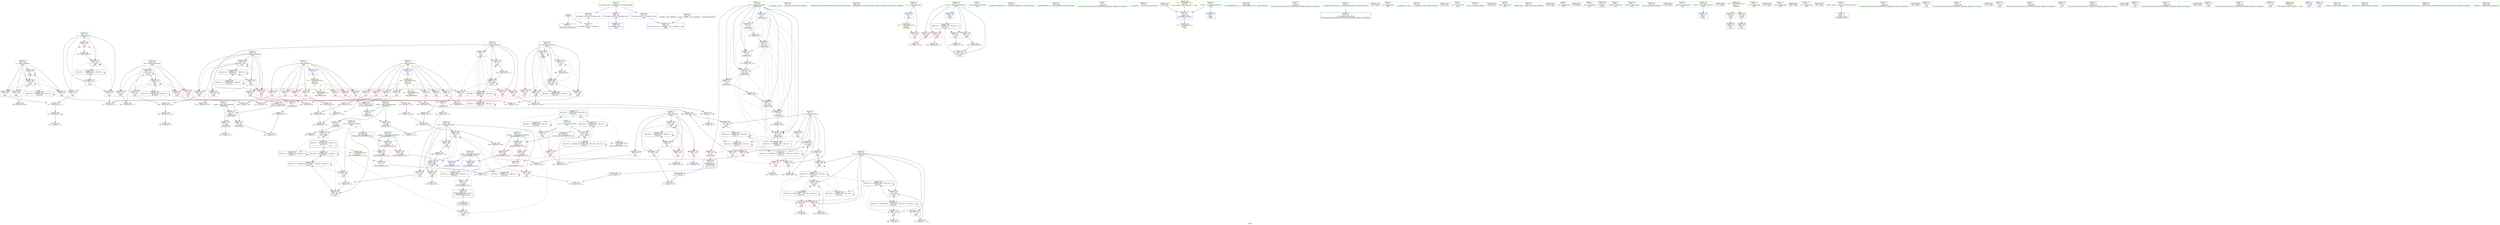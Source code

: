 digraph "SVFG" {
	label="SVFG";

	Node0x559a74a854b0 [shape=record,color=grey,label="{NodeID: 0\nNullPtr}"];
	Node0x559a74a854b0 -> Node0x559a74bd22d0[style=solid];
	Node0x559a74a854b0 -> Node0x559a74bd8c20[style=solid];
	Node0x559a74bd4030 [shape=record,color=blue,label="{NodeID: 194\n142\<--292\ni30\<--inc54\nmain\n}"];
	Node0x559a74bd4030 -> Node0x559a74bd6d90[style=dashed];
	Node0x559a74bd4030 -> Node0x559a74bd6e60[style=dashed];
	Node0x559a74bd4030 -> Node0x559a74bd6f30[style=dashed];
	Node0x559a74bd4030 -> Node0x559a74bd7000[style=dashed];
	Node0x559a74bd4030 -> Node0x559a74bd9bc0[style=dashed];
	Node0x559a74bd4030 -> Node0x559a74bd4030[style=dashed];
	Node0x559a74bd4030 -> Node0x559a74bdbc30[style=dashed];
	Node0x559a74bd1130 [shape=record,color=red,label="{NodeID: 111\n101\<--85\n\<--val\n_Z8getvalueii\n}"];
	Node0x559a74bd1130 -> Node0x559a74bdf920[style=solid];
	Node0x559a74bcf500 [shape=record,color=green,label="{NodeID: 28\n43\<--44\n__cxx_global_var_init\<--__cxx_global_var_init_field_insensitive\n}"];
	Node0x559a74bdb640 [shape=record,color=black,label="{NodeID: 388\nMR_32V_2 = PHI(MR_32V_3, MR_32V_1, )\npts\{139 \}\n}"];
	Node0x559a74bdb640 -> Node0x559a74bd97b0[style=dashed];
	Node0x559a74bdb640 -> Node0x559a74bdb640[style=dashed];
	Node0x559a74be2d30 [shape=record,color=grey,label="{NodeID: 305\n292 = Binary(291, 95, )\n}"];
	Node0x559a74be2d30 -> Node0x559a74bd4030[style=solid];
	Node0x559a74bd71a0 [shape=record,color=red,label="{NodeID: 139\n263\<--144\n\<--j34\nmain\n}"];
	Node0x559a74bd71a0 -> Node0x559a74be28b0[style=solid];
	Node0x559a74bd1c60 [shape=record,color=green,label="{NodeID: 56\n200\<--201\n_ZSt4endlIcSt11char_traitsIcEERSt13basic_ostreamIT_T0_ES6_\<--_ZSt4endlIcSt11char_traitsIcEERSt13basic_ostreamIT_T0_ES6__field_insensitive\n}"];
	Node0x559a74c0a2e0 [shape=record,color=yellow,style=double,label="{NodeID: 416\n20V_1 = ENCHI(MR_20V_0)\npts\{19 \}\nFun[main]}"];
	Node0x559a74c0a2e0 -> Node0x559a74bd0ab0[style=dashed];
	Node0x559a74be5730 [shape=record,color=grey,label="{NodeID: 333\n346 = cmp(344, 345, )\n}"];
	Node0x559a74bd8920 [shape=record,color=blue,label="{NodeID: 167\n18\<--12\ntc\<--\nGlob }"];
	Node0x559a74bd8920 -> Node0x559a74c0a2e0[style=dashed];
	Node0x559a74bd34d0 [shape=record,color=red,label="{NodeID: 84\n211\<--11\n\<--r\nmain\n}"];
	Node0x559a74bd34d0 -> Node0x559a74be6030[style=solid];
	Node0x559a74bb7900 [shape=record,color=green,label="{NodeID: 1\n7\<--1\n__dso_handle\<--dummyObj\nGlob }"];
	Node0x559a74bd4100 [shape=record,color=blue,label="{NodeID: 195\n140\<--297\nv\<--inc57\nmain\n}"];
	Node0x559a74bd4100 -> Node0x559a74bd6a50[style=dashed];
	Node0x559a74bd4100 -> Node0x559a74bd6b20[style=dashed];
	Node0x559a74bd4100 -> Node0x559a74bd6bf0[style=dashed];
	Node0x559a74bd4100 -> Node0x559a74bd6cc0[style=dashed];
	Node0x559a74bd4100 -> Node0x559a74bd4100[style=dashed];
	Node0x559a74bd4100 -> Node0x559a74bdbb40[style=dashed];
	Node0x559a74bd1200 [shape=record,color=red,label="{NodeID: 112\n110\<--85\n\<--val\n_Z8getvalueii\n}"];
	Node0x559a74bd1200 -> Node0x559a74be2eb0[style=solid];
	Node0x559a74bcf590 [shape=record,color=green,label="{NodeID: 29\n47\<--48\n_ZNSt8ios_base4InitC1Ev\<--_ZNSt8ios_base4InitC1Ev_field_insensitive\n}"];
	Node0x559a74bdbb40 [shape=record,color=black,label="{NodeID: 389\nMR_34V_2 = PHI(MR_34V_3, MR_34V_1, )\npts\{141 \}\n}"];
	Node0x559a74bdbb40 -> Node0x559a74bd9af0[style=dashed];
	Node0x559a74bdbb40 -> Node0x559a74bdbb40[style=dashed];
	Node0x559a74be2eb0 [shape=record,color=grey,label="{NodeID: 306\n111 = Binary(110, 95, )\n}"];
	Node0x559a74be2eb0 -> Node0x559a74bd9200[style=solid];
	Node0x559a74bd7270 [shape=record,color=red,label="{NodeID: 140\n272\<--144\n\<--j34\nmain\n|{<s0>14}}"];
	Node0x559a74bd7270:s0 -> Node0x559a74c26430[style=solid,color=red];
	Node0x559a74bd1d60 [shape=record,color=green,label="{NodeID: 57\n202\<--203\n_ZNSolsEPFRSoS_E\<--_ZNSolsEPFRSoS_E_field_insensitive\n}"];
	Node0x559a74be58b0 [shape=record,color=grey,label="{NodeID: 334\n247 = cmp(246, 248, )\n}"];
	Node0x559a74bd8a20 [shape=record,color=blue,label="{NodeID: 168\n439\<--39\nllvm.global_ctors_0\<--\nGlob }"];
	Node0x559a74bd35a0 [shape=record,color=red,label="{NodeID: 85\n253\<--11\n\<--r\nmain\n}"];
	Node0x559a74bd35a0 -> Node0x559a74be55b0[style=solid];
	Node0x559a74bb7990 [shape=record,color=green,label="{NodeID: 2\n9\<--1\n\<--dummyObj\nCan only get source location for instruction, argument, global var or function.}"];
	Node0x559a74bdf620 [shape=record,color=grey,label="{NodeID: 279\n336 = Binary(335, 180, )\n}"];
	Node0x559a74bdf620 -> Node0x559a74be4230[style=solid];
	Node0x559a74bd41d0 [shape=record,color=blue,label="{NodeID: 196\n16\<--304\nn\<--sub\nmain\n}"];
	Node0x559a74bd41d0 -> Node0x559a74bf5470[style=dashed];
	Node0x559a74bd41d0 -> Node0x559a74bff470[style=dashed];
	Node0x559a74bd12d0 [shape=record,color=red,label="{NodeID: 113\n119\<--85\n\<--val\n_Z8getvalueii\n}"];
	Node0x559a74bd12d0 -> Node0x559a74bd54e0[style=solid];
	Node0x559a74bcf620 [shape=record,color=green,label="{NodeID: 30\n53\<--54\n__cxa_atexit\<--__cxa_atexit_field_insensitive\n}"];
	Node0x559a74c0e220 [shape=record,color=yellow,style=double,label="{NodeID: 473\n2V_2 = CSCHI(MR_2V_1)\npts\{10 \}\nCS[]}"];
	Node0x559a74bdbc30 [shape=record,color=black,label="{NodeID: 390\nMR_36V_2 = PHI(MR_36V_3, MR_36V_1, )\npts\{143 \}\n}"];
	Node0x559a74bdbc30 -> Node0x559a74bd9bc0[style=dashed];
	Node0x559a74bdbc30 -> Node0x559a74bdbc30[style=dashed];
	Node0x559a74be3030 [shape=record,color=grey,label="{NodeID: 307\n278 = Binary(277, 231, )\n}"];
	Node0x559a74be3030 -> Node0x559a74bd9d60[style=solid];
	Node0x559a74bd7340 [shape=record,color=red,label="{NodeID: 141\n286\<--144\n\<--j34\nmain\n}"];
	Node0x559a74bd7340 -> Node0x559a74be31b0[style=solid];
	Node0x559a74bd1e60 [shape=record,color=green,label="{NodeID: 58\n379\<--380\n_ZSt3minIiERKT_S2_S2_\<--_ZSt3minIiERKT_S2_S2__field_insensitive\n}"];
	Node0x559a74be5a30 [shape=record,color=grey,label="{NodeID: 335\n424 = cmp(421, 423, )\n}"];
	Node0x559a74bd8b20 [shape=record,color=blue,label="{NodeID: 169\n440\<--40\nllvm.global_ctors_1\<--_GLOBAL__sub_I_GlebsHP_1_1.cpp\nGlob }"];
	Node0x559a74bd3670 [shape=record,color=red,label="{NodeID: 86\n300\<--11\n\<--r\nmain\n}"];
	Node0x559a74bd3670 -> Node0x559a74be25b0[style=solid];
	Node0x559a74bb7510 [shape=record,color=green,label="{NodeID: 3\n12\<--1\n\<--dummyObj\nCan only get source location for instruction, argument, global var or function.}"];
	Node0x559a74bdf7a0 [shape=record,color=grey,label="{NodeID: 280\n230 = Binary(229, 231, )\n}"];
	Node0x559a74bdf7a0 -> Node0x559a74bd9880[style=solid];
	Node0x559a74bd42a0 [shape=record,color=blue,label="{NodeID: 197\n146\<--314\nans\<--add64\nmain\n}"];
	Node0x559a74bd42a0 -> Node0x559a74c07bb0[style=dashed];
	Node0x559a74bd13a0 [shape=record,color=red,label="{NodeID: 114\n123\<--85\n\<--val\n_Z8getvalueii\n}"];
	Node0x559a74bd13a0 -> Node0x559a74bd25a0[style=solid];
	Node0x559a74bcf6b0 [shape=record,color=green,label="{NodeID: 31\n52\<--58\n_ZNSt8ios_base4InitD1Ev\<--_ZNSt8ios_base4InitD1Ev_field_insensitive\n}"];
	Node0x559a74bcf6b0 -> Node0x559a74bd24a0[style=solid];
	Node0x559a7481d000 [shape=record,color=black,label="{NodeID: 474\n165 = PHI()\n}"];
	Node0x559a74bdbd20 [shape=record,color=black,label="{NodeID: 391\nMR_38V_2 = PHI(MR_38V_3, MR_38V_1, )\npts\{145 \}\n}"];
	Node0x559a74bdbd20 -> Node0x559a74bf5380[style=dashed];
	Node0x559a74bdbd20 -> Node0x559a74bdbd20[style=dashed];
	Node0x559a74be31b0 [shape=record,color=grey,label="{NodeID: 308\n287 = Binary(286, 95, )\n}"];
	Node0x559a74be31b0 -> Node0x559a74bd3f60[style=solid];
	Node0x559a74bd7410 [shape=record,color=red,label="{NodeID: 142\n352\<--146\n\<--ans\nmain\n}"];
	Node0x559a74bd7410 -> Node0x559a74bd57e0[style=solid];
	Node0x559a74bd1f60 [shape=record,color=green,label="{NodeID: 59\n412\<--413\nretval\<--retval_field_insensitive\n_ZSt3minIiERKT_S2_S2_\n}"];
	Node0x559a74bd1f60 -> Node0x559a74bd7f70[style=solid];
	Node0x559a74bd1f60 -> Node0x559a74bd4c60[style=solid];
	Node0x559a74bd1f60 -> Node0x559a74bd4d30[style=solid];
	Node0x559a74be5bb0 [shape=record,color=grey,label="{NodeID: 336\n275 = cmp(273, 274, )\n}"];
	Node0x559a74bd8c20 [shape=record,color=blue, style = dotted,label="{NodeID: 170\n441\<--3\nllvm.global_ctors_2\<--dummyVal\nGlob }"];
	Node0x559a74bd3740 [shape=record,color=red,label="{NodeID: 87\n306\<--11\n\<--r\nmain\n}"];
	Node0x559a74bd3740 -> Node0x559a74be3c30[style=solid];
	Node0x559a74bb75a0 [shape=record,color=green,label="{NodeID: 4\n20\<--1\n.str\<--dummyObj\nGlob }"];
	Node0x559a74bdf920 [shape=record,color=grey,label="{NodeID: 281\n102 = Binary(101, 95, )\n}"];
	Node0x559a74bdf920 -> Node0x559a74bd9130[style=solid];
	Node0x559a74bd4370 [shape=record,color=blue,label="{NodeID: 198\n148\<--248\nv65\<--\nmain\n}"];
	Node0x559a74bd4370 -> Node0x559a74bd74e0[style=dashed];
	Node0x559a74bd4370 -> Node0x559a74bd75b0[style=dashed];
	Node0x559a74bd4370 -> Node0x559a74bd7680[style=dashed];
	Node0x559a74bd4370 -> Node0x559a74bd7750[style=dashed];
	Node0x559a74bd4370 -> Node0x559a74bd4920[style=dashed];
	Node0x559a74bd4370 -> Node0x559a74c04670[style=dashed];
	Node0x559a74bd1470 [shape=record,color=red,label="{NodeID: 115\n170\<--130\n\<--tnum\nmain\n}"];
	Node0x559a74bd1470 -> Node0x559a74be4530[style=solid];
	Node0x559a74bcf740 [shape=record,color=green,label="{NodeID: 32\n65\<--66\n__cxx_global_var_init.1\<--__cxx_global_var_init.1_field_insensitive\n}"];
	Node0x559a74c24bf0 [shape=record,color=black,label="{NodeID: 475\n194 = PHI()\n}"];
	Node0x559a74c041a0 [shape=record,color=black,label="{NodeID: 392\nMR_40V_2 = PHI(MR_40V_3, MR_40V_1, )\npts\{147 \}\n}"];
	Node0x559a74c041a0 -> Node0x559a74bd42a0[style=dashed];
	Node0x559a74c041a0 -> Node0x559a74c041a0[style=dashed];
	Node0x559a74be3330 [shape=record,color=grey,label="{NodeID: 309\n368 = Binary(367, 231, )\n}"];
	Node0x559a74be3330 -> Node0x559a74bd4920[style=solid];
	Node0x559a74bd74e0 [shape=record,color=red,label="{NodeID: 143\n318\<--148\n\<--v65\nmain\n}"];
	Node0x559a74bd74e0 -> Node0x559a74be61b0[style=solid];
	Node0x559a74bd2030 [shape=record,color=green,label="{NodeID: 60\n414\<--415\n__a.addr\<--__a.addr_field_insensitive\n_ZSt3minIiERKT_S2_S2_\n}"];
	Node0x559a74bd2030 -> Node0x559a74bd8040[style=solid];
	Node0x559a74bd2030 -> Node0x559a74bd8110[style=solid];
	Node0x559a74bd2030 -> Node0x559a74bd4ac0[style=solid];
	Node0x559a74be5d30 [shape=record,color=grey,label="{NodeID: 337\n260 = cmp(258, 259, )\n}"];
	Node0x559a74bd8d20 [shape=record,color=blue,label="{NodeID: 171\n8\<--68\n_ZL2pi\<--call\n__cxx_global_var_init.1\n|{<s0>23}}"];
	Node0x559a74bd8d20:s0 -> Node0x559a74c0e220[style=dashed,color=blue];
	Node0x559a74bd3810 [shape=record,color=red,label="{NodeID: 88\n310\<--11\n\<--r\nmain\n}"];
	Node0x559a74bd3810 -> Node0x559a74be37b0[style=solid];
	Node0x559a74bb5a00 [shape=record,color=green,label="{NodeID: 5\n22\<--1\n.str.2\<--dummyObj\nGlob }"];
	Node0x559a74bdfaa0 [shape=record,color=grey,label="{NodeID: 282\n335 = Binary(333, 334, )\n}"];
	Node0x559a74bdfaa0 -> Node0x559a74bdf620[style=solid];
	Node0x559a74bd4440 [shape=record,color=blue,label="{NodeID: 199\n150\<--12\ni69\<--\nmain\n}"];
	Node0x559a74bd4440 -> Node0x559a74bd7820[style=dashed];
	Node0x559a74bd4440 -> Node0x559a74bd78f0[style=dashed];
	Node0x559a74bd4440 -> Node0x559a74bd79c0[style=dashed];
	Node0x559a74bd4440 -> Node0x559a74bd7a90[style=dashed];
	Node0x559a74bd4440 -> Node0x559a74bd4440[style=dashed];
	Node0x559a74bd4440 -> Node0x559a74bd4850[style=dashed];
	Node0x559a74bd4440 -> Node0x559a74c04b70[style=dashed];
	Node0x559a74bd5ef0 [shape=record,color=red,label="{NodeID: 116\n192\<--130\n\<--tnum\nmain\n}"];
	Node0x559a74bd5ef0 -> Node0x559a74bd5ae0[style=solid];
	Node0x559a74bcf840 [shape=record,color=green,label="{NodeID: 33\n70\<--71\nacos\<--acos_field_insensitive\n}"];
	Node0x559a74c24d50 [shape=record,color=black,label="{NodeID: 476\n198 = PHI()\n}"];
	Node0x559a74c04670 [shape=record,color=black,label="{NodeID: 393\nMR_42V_2 = PHI(MR_42V_3, MR_42V_1, )\npts\{149 \}\n}"];
	Node0x559a74c04670 -> Node0x559a74bd4370[style=dashed];
	Node0x559a74c04670 -> Node0x559a74c04670[style=dashed];
	Node0x559a74be34b0 [shape=record,color=grey,label="{NodeID: 310\n282 = Binary(281, 280, )\n}"];
	Node0x559a74be34b0 -> Node0x559a74bd3e90[style=solid];
	Node0x559a74bd75b0 [shape=record,color=red,label="{NodeID: 144\n345\<--148\n\<--v65\nmain\n}"];
	Node0x559a74bd75b0 -> Node0x559a74be5730[style=solid];
	Node0x559a74bd2100 [shape=record,color=green,label="{NodeID: 61\n416\<--417\n__b.addr\<--__b.addr_field_insensitive\n_ZSt3minIiERKT_S2_S2_\n}"];
	Node0x559a74bd2100 -> Node0x559a74bd81e0[style=solid];
	Node0x559a74bd2100 -> Node0x559a74bd82b0[style=solid];
	Node0x559a74bd2100 -> Node0x559a74bd4b90[style=solid];
	Node0x559a74be5eb0 [shape=record,color=grey,label="{NodeID: 338\n108 = cmp(105, 107, )\n}"];
	Node0x559a74bd8df0 [shape=record,color=blue,label="{NodeID: 172\n81\<--79\nx.addr\<--x\n_Z8getvalueii\n}"];
	Node0x559a74bd8df0 -> Node0x559a74bd0d20[style=dashed];
	Node0x559a74bd8df0 -> Node0x559a74bd0df0[style=dashed];
	Node0x559a74bd38e0 [shape=record,color=red,label="{NodeID: 89\n324\<--11\n\<--r\nmain\n}"];
	Node0x559a74bd38e0 -> Node0x559a74be4e30[style=solid];
	Node0x559a74bb5a90 [shape=record,color=green,label="{NodeID: 6\n24\<--1\nstdin\<--dummyObj\nGlob }"];
	Node0x559a74bdfc20 [shape=record,color=grey,label="{NodeID: 283\n236 = Binary(235, 95, )\n}"];
	Node0x559a74bdfc20 -> Node0x559a74bd9950[style=solid];
	Node0x559a74bd4510 [shape=record,color=blue,label="{NodeID: 200\n152\<--12\nj73\<--\nmain\n}"];
	Node0x559a74bd4510 -> Node0x559a74bd7b60[style=dashed];
	Node0x559a74bd4510 -> Node0x559a74bd7c30[style=dashed];
	Node0x559a74bd4510 -> Node0x559a74bd7d00[style=dashed];
	Node0x559a74bd4510 -> Node0x559a74bd7dd0[style=dashed];
	Node0x559a74bd4510 -> Node0x559a74bd4780[style=dashed];
	Node0x559a74bd4510 -> Node0x559a74bf6370[style=dashed];
	Node0x559a74bd5fc0 [shape=record,color=red,label="{NodeID: 117\n373\<--130\n\<--tnum\nmain\n}"];
	Node0x559a74bd5fc0 -> Node0x559a74be2730[style=solid];
	Node0x559a74bcf940 [shape=record,color=green,label="{NodeID: 34\n76\<--77\n_Z8getvalueii\<--_Z8getvalueii_field_insensitive\n}"];
	Node0x559a74c24e50 [shape=record,color=black,label="{NodeID: 477\n199 = PHI()\n}"];
	Node0x559a74c04b70 [shape=record,color=black,label="{NodeID: 394\nMR_44V_2 = PHI(MR_44V_3, MR_44V_1, )\npts\{151 \}\n}"];
	Node0x559a74c04b70 -> Node0x559a74bd4440[style=dashed];
	Node0x559a74c04b70 -> Node0x559a74c04b70[style=dashed];
	Node0x559a74be3630 [shape=record,color=grey,label="{NodeID: 311\n313 = Binary(311, 312, )\n}"];
	Node0x559a74be3630 -> Node0x559a74be3930[style=solid];
	Node0x559a74bd7680 [shape=record,color=red,label="{NodeID: 145\n351\<--148\n\<--v65\nmain\n}"];
	Node0x559a74bd7680 -> Node0x559a74bd57e0[style=solid];
	Node0x559a74bd21d0 [shape=record,color=green,label="{NodeID: 62\n40\<--434\n_GLOBAL__sub_I_GlebsHP_1_1.cpp\<--_GLOBAL__sub_I_GlebsHP_1_1.cpp_field_insensitive\n}"];
	Node0x559a74bd21d0 -> Node0x559a74bd8b20[style=solid];
	Node0x559a74be6030 [shape=record,color=grey,label="{NodeID: 339\n212 = cmp(210, 211, )\n}"];
	Node0x559a74bd8ec0 [shape=record,color=blue,label="{NodeID: 173\n83\<--80\ny.addr\<--y\n_Z8getvalueii\n}"];
	Node0x559a74bd8ec0 -> Node0x559a74bd0ec0[style=dashed];
	Node0x559a74bd8ec0 -> Node0x559a74bd0f90[style=dashed];
	Node0x559a74bd39b0 [shape=record,color=red,label="{NodeID: 90\n115\<--14\n\<--c\n_Z8getvalueii\n}"];
	Node0x559a74bd39b0 -> Node0x559a74be2a30[style=solid];
	Node0x559a74bb5b20 [shape=record,color=green,label="{NodeID: 7\n25\<--1\n.str.3\<--dummyObj\nGlob }"];
	Node0x559a74bdfda0 [shape=record,color=grey,label="{NodeID: 284\n183 = Binary(179, 182, )\n}"];
	Node0x559a74bdfda0 -> Node0x559a74bd5360[style=solid];
	Node0x559a74bd45e0 [shape=record,color=blue,label="{NodeID: 201\n16\<--349\nn\<--dec86\nmain\n}"];
	Node0x559a74bd45e0 -> Node0x559a74c05a70[style=dashed];
	Node0x559a74bd6090 [shape=record,color=red,label="{NodeID: 118\n386\<--130\n\<--tnum\nmain\n}"];
	Node0x559a74bd6090 -> Node0x559a74be3ab0[style=solid];
	Node0x559a74bcfa40 [shape=record,color=green,label="{NodeID: 35\n81\<--82\nx.addr\<--x.addr_field_insensitive\n_Z8getvalueii\n}"];
	Node0x559a74bcfa40 -> Node0x559a74bd0d20[style=solid];
	Node0x559a74bcfa40 -> Node0x559a74bd0df0[style=solid];
	Node0x559a74bcfa40 -> Node0x559a74bd8df0[style=solid];
	Node0x559a74c24f20 [shape=record,color=black,label="{NodeID: 478\n50 = PHI()\n}"];
	Node0x559a74c05070 [shape=record,color=black,label="{NodeID: 395\nMR_46V_2 = PHI(MR_46V_3, MR_46V_1, )\npts\{153 \}\n}"];
	Node0x559a74c05070 -> Node0x559a74bf6370[style=dashed];
	Node0x559a74c05070 -> Node0x559a74c05070[style=dashed];
	Node0x559a74be37b0 [shape=record,color=grey,label="{NodeID: 312\n311 = Binary(310, 95, )\n}"];
	Node0x559a74be37b0 -> Node0x559a74be3630[style=solid];
	Node0x559a74bd7750 [shape=record,color=red,label="{NodeID: 146\n367\<--148\n\<--v65\nmain\n}"];
	Node0x559a74bd7750 -> Node0x559a74be3330[style=solid];
	Node0x559a74bd22d0 [shape=record,color=black,label="{NodeID: 63\n2\<--3\ndummyVal\<--dummyVal\n}"];
	Node0x559a74be61b0 [shape=record,color=grey,label="{NodeID: 340\n319 = cmp(318, 12, )\n}"];
	Node0x559a74bd8f90 [shape=record,color=blue,label="{NodeID: 174\n85\<--12\nval\<--\n_Z8getvalueii\n}"];
	Node0x559a74bd8f90 -> Node0x559a74bd1060[style=dashed];
	Node0x559a74bd8f90 -> Node0x559a74bd1130[style=dashed];
	Node0x559a74bd8f90 -> Node0x559a74bd1200[style=dashed];
	Node0x559a74bd8f90 -> Node0x559a74bd12d0[style=dashed];
	Node0x559a74bd8f90 -> Node0x559a74bd9060[style=dashed];
	Node0x559a74bd8f90 -> Node0x559a74bd9130[style=dashed];
	Node0x559a74bd8f90 -> Node0x559a74bd9200[style=dashed];
	Node0x559a74bd8f90 -> Node0x559a74bd92d0[style=dashed];
	Node0x559a74bd8f90 -> Node0x559a74c05570[style=dashed];
	Node0x559a74bd3a80 [shape=record,color=red,label="{NodeID: 91\n181\<--14\n\<--c\nmain\n}"];
	Node0x559a74bd3a80 -> Node0x559a74be2430[style=solid];
	Node0x559a74bb76b0 [shape=record,color=green,label="{NodeID: 8\n27\<--1\n.str.4\<--dummyObj\nGlob }"];
	Node0x559a74bdff20 [shape=record,color=grey,label="{NodeID: 285\n222 = Binary(220, 221, )\n}"];
	Node0x559a74bdff20 -> Node0x559a74bd4ee0[style=solid];
	Node0x559a74bd46b0 [shape=record,color=blue,label="{NodeID: 202\n146\<--353\nans\<--sub87\nmain\n}"];
	Node0x559a74bd46b0 -> Node0x559a74bf4b70[style=dashed];
	Node0x559a74bd6160 [shape=record,color=red,label="{NodeID: 119\n281\<--132\n\<--ans2\nmain\n}"];
	Node0x559a74bd6160 -> Node0x559a74be34b0[style=solid];
	Node0x559a74bcfb10 [shape=record,color=green,label="{NodeID: 36\n83\<--84\ny.addr\<--y.addr_field_insensitive\n_Z8getvalueii\n}"];
	Node0x559a74bcfb10 -> Node0x559a74bd0ec0[style=solid];
	Node0x559a74bcfb10 -> Node0x559a74bd0f90[style=solid];
	Node0x559a74bcfb10 -> Node0x559a74bd8ec0[style=solid];
	Node0x559a74c24ff0 [shape=record,color=black,label="{NodeID: 479\n68 = PHI()\n}"];
	Node0x559a74c24ff0 -> Node0x559a74bd8d20[style=solid];
	Node0x559a74c05570 [shape=record,color=black,label="{NodeID: 396\nMR_12V_10 = PHI(MR_12V_9, MR_12V_8, )\npts\{86 \}\n}"];
	Node0x559a74c05570 -> Node0x559a74bd13a0[style=dashed];
	Node0x559a74be3930 [shape=record,color=grey,label="{NodeID: 313\n314 = Binary(309, 313, )\n}"];
	Node0x559a74be3930 -> Node0x559a74bd42a0[style=solid];
	Node0x559a74bd7820 [shape=record,color=red,label="{NodeID: 147\n323\<--150\n\<--i69\nmain\n}"];
	Node0x559a74bd7820 -> Node0x559a74be4e30[style=solid];
	Node0x559a74bd23d0 [shape=record,color=black,label="{NodeID: 64\n127\<--12\nmain_ret\<--\nmain\n}"];
	Node0x559a74be6330 [shape=record,color=grey,label="{NodeID: 341\n218 = cmp(216, 217, )\n}"];
	Node0x559a74bd9060 [shape=record,color=blue,label="{NodeID: 175\n85\<--94\nval\<--inc\n_Z8getvalueii\n}"];
	Node0x559a74bd9060 -> Node0x559a74bd1130[style=dashed];
	Node0x559a74bd9060 -> Node0x559a74bd1200[style=dashed];
	Node0x559a74bd9060 -> Node0x559a74bd12d0[style=dashed];
	Node0x559a74bd9060 -> Node0x559a74bd9130[style=dashed];
	Node0x559a74bd9060 -> Node0x559a74bd9200[style=dashed];
	Node0x559a74bd9060 -> Node0x559a74bd92d0[style=dashed];
	Node0x559a74bd9060 -> Node0x559a74c05570[style=dashed];
	Node0x559a74bd3b50 [shape=record,color=red,label="{NodeID: 92\n217\<--14\n\<--c\nmain\n}"];
	Node0x559a74bd3b50 -> Node0x559a74be6330[style=solid];
	Node0x559a74bb7740 [shape=record,color=green,label="{NodeID: 9\n29\<--1\nstdout\<--dummyObj\nGlob }"];
	Node0x559a74bd4ee0 [shape=record,color=grey,label="{NodeID: 286\n223 = Binary(222, 180, )\n}"];
	Node0x559a74bd4ee0 -> Node0x559a74be4fb0[style=solid];
	Node0x559a74bd4780 [shape=record,color=blue,label="{NodeID: 203\n152\<--358\nj73\<--inc90\nmain\n}"];
	Node0x559a74bd4780 -> Node0x559a74bd7b60[style=dashed];
	Node0x559a74bd4780 -> Node0x559a74bd7c30[style=dashed];
	Node0x559a74bd4780 -> Node0x559a74bd7d00[style=dashed];
	Node0x559a74bd4780 -> Node0x559a74bd7dd0[style=dashed];
	Node0x559a74bd4780 -> Node0x559a74bd4780[style=dashed];
	Node0x559a74bd4780 -> Node0x559a74bf6370[style=dashed];
	Node0x559a74bd6230 [shape=record,color=red,label="{NodeID: 120\n226\<--134\n\<--hn\nmain\n}"];
	Node0x559a74bd6230 -> Node0x559a74be4cb0[style=solid];
	Node0x559a74bcfbe0 [shape=record,color=green,label="{NodeID: 37\n85\<--86\nval\<--val_field_insensitive\n_Z8getvalueii\n}"];
	Node0x559a74bcfbe0 -> Node0x559a74bd1060[style=solid];
	Node0x559a74bcfbe0 -> Node0x559a74bd1130[style=solid];
	Node0x559a74bcfbe0 -> Node0x559a74bd1200[style=solid];
	Node0x559a74bcfbe0 -> Node0x559a74bd12d0[style=solid];
	Node0x559a74bcfbe0 -> Node0x559a74bd13a0[style=solid];
	Node0x559a74bcfbe0 -> Node0x559a74bd8f90[style=solid];
	Node0x559a74bcfbe0 -> Node0x559a74bd9060[style=solid];
	Node0x559a74bcfbe0 -> Node0x559a74bd9130[style=solid];
	Node0x559a74bcfbe0 -> Node0x559a74bd9200[style=solid];
	Node0x559a74bcfbe0 -> Node0x559a74bd92d0[style=solid];
	Node0x559a74c25300 [shape=record,color=black,label="{NodeID: 480\n273 = PHI(78, )\n}"];
	Node0x559a74c25300 -> Node0x559a74be5bb0[style=solid];
	Node0x559a74c05a70 [shape=record,color=black,label="{NodeID: 397\nMR_18V_9 = PHI(MR_18V_8, MR_18V_7, MR_18V_7, MR_18V_7, )\npts\{17 \}\n}"];
	Node0x559a74c05a70 -> Node0x559a74bd0910[style=dashed];
	Node0x559a74c05a70 -> Node0x559a74bd09e0[style=dashed];
	Node0x559a74c05a70 -> Node0x559a74bd45e0[style=dashed];
	Node0x559a74c05a70 -> Node0x559a74bf5470[style=dashed];
	Node0x559a74c05a70 -> Node0x559a74c05a70[style=dashed];
	Node0x559a74be3ab0 [shape=record,color=grey,label="{NodeID: 314\n387 = Binary(386, 95, )\n}"];
	Node0x559a74be3ab0 -> Node0x559a74bd49f0[style=solid];
	Node0x559a74bd78f0 [shape=record,color=red,label="{NodeID: 148\n333\<--150\n\<--i69\nmain\n}"];
	Node0x559a74bd78f0 -> Node0x559a74bdfaa0[style=solid];
	Node0x559a74bd24a0 [shape=record,color=black,label="{NodeID: 65\n51\<--52\n\<--_ZNSt8ios_base4InitD1Ev\nCan only get source location for instruction, argument, global var or function.}"];
	Node0x559a74bd9130 [shape=record,color=blue,label="{NodeID: 176\n85\<--102\nval\<--inc3\n_Z8getvalueii\n}"];
	Node0x559a74bd9130 -> Node0x559a74bd1200[style=dashed];
	Node0x559a74bd9130 -> Node0x559a74bd12d0[style=dashed];
	Node0x559a74bd9130 -> Node0x559a74bd9200[style=dashed];
	Node0x559a74bd9130 -> Node0x559a74bd92d0[style=dashed];
	Node0x559a74bd9130 -> Node0x559a74c05570[style=dashed];
	Node0x559a74bd3c20 [shape=record,color=red,label="{NodeID: 93\n259\<--14\n\<--c\nmain\n}"];
	Node0x559a74bd3c20 -> Node0x559a74be5d30[style=solid];
	Node0x559a74bb77d0 [shape=record,color=green,label="{NodeID: 10\n30\<--1\n_ZSt3cin\<--dummyObj\nGlob }"];
	Node0x559a74bd5060 [shape=record,color=grey,label="{NodeID: 287\n94 = Binary(93, 95, )\n}"];
	Node0x559a74bd5060 -> Node0x559a74bd9060[style=solid];
	Node0x559a74bd4850 [shape=record,color=blue,label="{NodeID: 204\n150\<--363\ni69\<--inc93\nmain\n}"];
	Node0x559a74bd4850 -> Node0x559a74bd7820[style=dashed];
	Node0x559a74bd4850 -> Node0x559a74bd78f0[style=dashed];
	Node0x559a74bd4850 -> Node0x559a74bd79c0[style=dashed];
	Node0x559a74bd4850 -> Node0x559a74bd7a90[style=dashed];
	Node0x559a74bd4850 -> Node0x559a74bd4440[style=dashed];
	Node0x559a74bd4850 -> Node0x559a74bd4850[style=dashed];
	Node0x559a74bd4850 -> Node0x559a74c04b70[style=dashed];
	Node0x559a74bd6300 [shape=record,color=red,label="{NodeID: 121\n229\<--134\n\<--hn\nmain\n}"];
	Node0x559a74bd6300 -> Node0x559a74bdf7a0[style=solid];
	Node0x559a74bcfcb0 [shape=record,color=green,label="{NodeID: 38\n125\<--126\nmain\<--main_field_insensitive\n}"];
	Node0x559a74c25460 [shape=record,color=black,label="{NodeID: 481\n174 = PHI()\n}"];
	Node0x559a74bf4b70 [shape=record,color=black,label="{NodeID: 398\nMR_40V_9 = PHI(MR_40V_8, MR_40V_7, MR_40V_7, MR_40V_7, )\npts\{147 \}\n}"];
	Node0x559a74bf4b70 -> Node0x559a74bd7410[style=dashed];
	Node0x559a74bf4b70 -> Node0x559a74bd46b0[style=dashed];
	Node0x559a74bf4b70 -> Node0x559a74bf5970[style=dashed];
	Node0x559a74bf4b70 -> Node0x559a74bf4b70[style=dashed];
	Node0x559a74be3c30 [shape=record,color=grey,label="{NodeID: 315\n309 = Binary(306, 308, )\n}"];
	Node0x559a74be3c30 -> Node0x559a74be3930[style=solid];
	Node0x559a74bd79c0 [shape=record,color=red,label="{NodeID: 149\n342\<--150\n\<--i69\nmain\n|{<s0>15}}"];
	Node0x559a74bd79c0:s0 -> Node0x559a74c26220[style=solid,color=red];
	Node0x559a74bd25a0 [shape=record,color=black,label="{NodeID: 66\n78\<--123\n_Z8getvalueii_ret\<--\n_Z8getvalueii\n|{<s0>14|<s1>15}}"];
	Node0x559a74bd25a0:s0 -> Node0x559a74c25300[style=solid,color=blue];
	Node0x559a74bd25a0:s1 -> Node0x559a74c25e00[style=solid,color=blue];
	Node0x559a74bd9200 [shape=record,color=blue,label="{NodeID: 177\n85\<--111\nval\<--inc7\n_Z8getvalueii\n}"];
	Node0x559a74bd9200 -> Node0x559a74bd12d0[style=dashed];
	Node0x559a74bd9200 -> Node0x559a74bd92d0[style=dashed];
	Node0x559a74bd9200 -> Node0x559a74c05570[style=dashed];
	Node0x559a74bd3cf0 [shape=record,color=red,label="{NodeID: 94\n301\<--14\n\<--c\nmain\n}"];
	Node0x559a74bd3cf0 -> Node0x559a74be25b0[style=solid];
	Node0x559a74bb0d00 [shape=record,color=green,label="{NodeID: 11\n31\<--1\n_ZSt4cout\<--dummyObj\nGlob }"];
	Node0x559a74bd51e0 [shape=record,color=grey,label="{NodeID: 288\n358 = Binary(357, 95, )\n}"];
	Node0x559a74bd51e0 -> Node0x559a74bd4780[style=solid];
	Node0x559a74bd4920 [shape=record,color=blue,label="{NodeID: 205\n148\<--368\nv65\<--dec96\nmain\n}"];
	Node0x559a74bd4920 -> Node0x559a74bd74e0[style=dashed];
	Node0x559a74bd4920 -> Node0x559a74bd75b0[style=dashed];
	Node0x559a74bd4920 -> Node0x559a74bd7680[style=dashed];
	Node0x559a74bd4920 -> Node0x559a74bd7750[style=dashed];
	Node0x559a74bd4920 -> Node0x559a74bd4920[style=dashed];
	Node0x559a74bd4920 -> Node0x559a74c04670[style=dashed];
	Node0x559a74bd63d0 [shape=record,color=red,label="{NodeID: 122\n268\<--134\n\<--hn\nmain\n}"];
	Node0x559a74bd63d0 -> Node0x559a74be5130[style=solid];
	Node0x559a74bcfdb0 [shape=record,color=green,label="{NodeID: 39\n128\<--129\nretval\<--retval_field_insensitive\nmain\n}"];
	Node0x559a74bcfdb0 -> Node0x559a74bd93a0[style=solid];
	Node0x559a74c25530 [shape=record,color=black,label="{NodeID: 482\n175 = PHI()\n}"];
	Node0x559a74bf5070 [shape=record,color=black,label="{NodeID: 399\nMR_28V_8 = PHI(MR_28V_7, MR_28V_6, MR_28V_6, )\npts\{135 \}\n}"];
	Node0x559a74bf5070 -> Node0x559a74bd6230[style=dashed];
	Node0x559a74bf5070 -> Node0x559a74bd6300[style=dashed];
	Node0x559a74bf5070 -> Node0x559a74bd9880[style=dashed];
	Node0x559a74bf5070 -> Node0x559a74bfd670[style=dashed];
	Node0x559a74bf5070 -> Node0x559a74bf5070[style=dashed];
	Node0x559a74be3db0 [shape=record,color=grey,label="{NodeID: 316\n308 = Binary(307, 95, )\n}"];
	Node0x559a74be3db0 -> Node0x559a74be3c30[style=solid];
	Node0x559a74bd7a90 [shape=record,color=red,label="{NodeID: 150\n362\<--150\n\<--i69\nmain\n}"];
	Node0x559a74bd7a90 -> Node0x559a74bd5960[style=solid];
	Node0x559a74bd2670 [shape=record,color=black,label="{NodeID: 67\n158\<--155\ncall\<--\nmain\n}"];
	Node0x559a74bd92d0 [shape=record,color=blue,label="{NodeID: 178\n85\<--120\nval\<--inc12\n_Z8getvalueii\n}"];
	Node0x559a74bd92d0 -> Node0x559a74c05570[style=dashed];
	Node0x559a74bd3dc0 [shape=record,color=red,label="{NodeID: 95\n307\<--14\n\<--c\nmain\n}"];
	Node0x559a74bd3dc0 -> Node0x559a74be3db0[style=solid];
	Node0x559a74bb0dd0 [shape=record,color=green,label="{NodeID: 12\n32\<--1\n.str.5\<--dummyObj\nGlob }"];
	Node0x559a74bfbd70 [shape=record,color=black,label="{NodeID: 372\nMR_26V_5 = PHI(MR_26V_6, MR_26V_4, )\npts\{133 \}\n|{|<s3>19}}"];
	Node0x559a74bfbd70 -> Node0x559a74bd7ea0[style=dashed];
	Node0x559a74bfbd70 -> Node0x559a74bf3c70[style=dashed];
	Node0x559a74bfbd70 -> Node0x559a74bda740[style=dashed];
	Node0x559a74bfbd70:s3 -> Node0x559a74c09aa0[style=dashed,color=red];
	Node0x559a74bd5360 [shape=record,color=grey,label="{NodeID: 289\n184 = Binary(183, 180, )\n}"];
	Node0x559a74bd5360 -> Node0x559a74be46b0[style=solid];
	Node0x559a74bd49f0 [shape=record,color=blue,label="{NodeID: 206\n130\<--387\ntnum\<--inc107\nmain\n}"];
	Node0x559a74bd49f0 -> Node0x559a74bda240[style=dashed];
	Node0x559a74bd64a0 [shape=record,color=red,label="{NodeID: 123\n277\<--134\n\<--hn\nmain\n}"];
	Node0x559a74bd64a0 -> Node0x559a74be3030[style=solid];
	Node0x559a74bcfe80 [shape=record,color=green,label="{NodeID: 40\n130\<--131\ntnum\<--tnum_field_insensitive\nmain\n}"];
	Node0x559a74bcfe80 -> Node0x559a74bd1470[style=solid];
	Node0x559a74bcfe80 -> Node0x559a74bd5ef0[style=solid];
	Node0x559a74bcfe80 -> Node0x559a74bd5fc0[style=solid];
	Node0x559a74bcfe80 -> Node0x559a74bd6090[style=solid];
	Node0x559a74bcfe80 -> Node0x559a74bd9470[style=solid];
	Node0x559a74bcfe80 -> Node0x559a74bd49f0[style=solid];
	Node0x559a74c25600 [shape=record,color=black,label="{NodeID: 483\n176 = PHI()\n}"];
	Node0x559a74bf5160 [shape=record,color=black,label="{NodeID: 400\nMR_50V_3 = PHI(MR_50V_4, MR_50V_2, )\npts\{413 \}\n}"];
	Node0x559a74bf5160 -> Node0x559a74bd7f70[style=dashed];
	Node0x559a74be3f30 [shape=record,color=grey,label="{NodeID: 317\n107 = Binary(106, 95, )\n}"];
	Node0x559a74be3f30 -> Node0x559a74be5eb0[style=solid];
	Node0x559a74bd7b60 [shape=record,color=red,label="{NodeID: 151\n329\<--152\n\<--j73\nmain\n}"];
	Node0x559a74bd7b60 -> Node0x559a74be4830[style=solid];
	Node0x559a74bd2740 [shape=record,color=black,label="{NodeID: 68\n164\<--161\ncall1\<--\nmain\n}"];
	Node0x559a74bd93a0 [shape=record,color=blue,label="{NodeID: 179\n128\<--12\nretval\<--\nmain\n}"];
	Node0x559a74bd0500 [shape=record,color=red,label="{NodeID: 96\n312\<--14\n\<--c\nmain\n}"];
	Node0x559a74bd0500 -> Node0x559a74be3630[style=solid];
	Node0x559a74bb0ea0 [shape=record,color=green,label="{NodeID: 13\n34\<--1\n.str.6\<--dummyObj\nGlob }"];
	Node0x559a74bd54e0 [shape=record,color=grey,label="{NodeID: 290\n120 = Binary(119, 95, )\n}"];
	Node0x559a74bd54e0 -> Node0x559a74bd92d0[style=solid];
	Node0x559a74bd4ac0 [shape=record,color=blue,label="{NodeID: 207\n414\<--410\n__a.addr\<--__a\n_ZSt3minIiERKT_S2_S2_\n}"];
	Node0x559a74bd4ac0 -> Node0x559a74bd8040[style=dashed];
	Node0x559a74bd4ac0 -> Node0x559a74bd8110[style=dashed];
	Node0x559a74bd6570 [shape=record,color=red,label="{NodeID: 124\n210\<--136\n\<--i\nmain\n}"];
	Node0x559a74bd6570 -> Node0x559a74be6030[style=solid];
	Node0x559a74bcff50 [shape=record,color=green,label="{NodeID: 41\n132\<--133\nans2\<--ans2_field_insensitive\nmain\n|{|<s3>19}}"];
	Node0x559a74bcff50 -> Node0x559a74bd6160[style=solid];
	Node0x559a74bcff50 -> Node0x559a74bd9540[style=solid];
	Node0x559a74bcff50 -> Node0x559a74bd3e90[style=solid];
	Node0x559a74bcff50:s3 -> Node0x559a74c260e0[style=solid,color=red];
	Node0x559a74c256d0 [shape=record,color=black,label="{NodeID: 484\n189 = PHI()\n}"];
	Node0x559a74be40b0 [shape=record,color=grey,label="{NodeID: 318\n304 = Binary(302, 303, )\n}"];
	Node0x559a74be40b0 -> Node0x559a74bd41d0[style=solid];
	Node0x559a74bd7c30 [shape=record,color=red,label="{NodeID: 152\n334\<--152\n\<--j73\nmain\n}"];
	Node0x559a74bd7c30 -> Node0x559a74bdfaa0[style=solid];
	Node0x559a74bd2810 [shape=record,color=black,label="{NodeID: 69\n409\<--432\n_ZSt3minIiERKT_S2_S2__ret\<--\n_ZSt3minIiERKT_S2_S2_\n|{<s0>19}}"];
	Node0x559a74bd2810:s0 -> Node0x559a74c25ad0[style=solid,color=blue];
	Node0x559a74bd9470 [shape=record,color=blue,label="{NodeID: 180\n130\<--12\ntnum\<--\nmain\n}"];
	Node0x559a74bd9470 -> Node0x559a74bda240[style=dashed];
	Node0x559a74bd05d0 [shape=record,color=red,label="{NodeID: 97\n330\<--14\n\<--c\nmain\n}"];
	Node0x559a74bd05d0 -> Node0x559a74be4830[style=solid];
	Node0x559a74bb8d20 [shape=record,color=green,label="{NodeID: 14\n36\<--1\n.str.7\<--dummyObj\nGlob }"];
	Node0x559a74bd5660 [shape=record,color=grey,label="{NodeID: 291\n297 = Binary(296, 95, )\n}"];
	Node0x559a74bd5660 -> Node0x559a74bd4100[style=solid];
	Node0x559a74bd4b90 [shape=record,color=blue,label="{NodeID: 208\n416\<--411\n__b.addr\<--__b\n_ZSt3minIiERKT_S2_S2_\n}"];
	Node0x559a74bd4b90 -> Node0x559a74bd81e0[style=dashed];
	Node0x559a74bd4b90 -> Node0x559a74bd82b0[style=dashed];
	Node0x559a74bd6640 [shape=record,color=red,label="{NodeID: 125\n220\<--136\n\<--i\nmain\n}"];
	Node0x559a74bd6640 -> Node0x559a74bdff20[style=solid];
	Node0x559a74bd0020 [shape=record,color=green,label="{NodeID: 42\n134\<--135\nhn\<--hn_field_insensitive\nmain\n}"];
	Node0x559a74bd0020 -> Node0x559a74bd6230[style=solid];
	Node0x559a74bd0020 -> Node0x559a74bd6300[style=solid];
	Node0x559a74bd0020 -> Node0x559a74bd63d0[style=solid];
	Node0x559a74bd0020 -> Node0x559a74bd64a0[style=solid];
	Node0x559a74bd0020 -> Node0x559a74bd9610[style=solid];
	Node0x559a74bd0020 -> Node0x559a74bd9880[style=solid];
	Node0x559a74bd0020 -> Node0x559a74bd9d60[style=solid];
	Node0x559a74c257d0 [shape=record,color=black,label="{NodeID: 485\n372 = PHI()\n}"];
	Node0x559a74c07bb0 [shape=record,color=black,label="{NodeID: 402\nMR_40V_5 = PHI(MR_40V_6, MR_40V_4, )\npts\{147 \}\n|{|<s3>19}}"];
	Node0x559a74c07bb0 -> Node0x559a74bd7ea0[style=dashed];
	Node0x559a74c07bb0 -> Node0x559a74bf5970[style=dashed];
	Node0x559a74c07bb0 -> Node0x559a74c041a0[style=dashed];
	Node0x559a74c07bb0:s3 -> Node0x559a74c09bb0[style=dashed,color=red];
	Node0x559a74be4230 [shape=record,color=grey,label="{NodeID: 319\n337 = cmp(336, 12, )\n}"];
	Node0x559a74bd7d00 [shape=record,color=red,label="{NodeID: 153\n343\<--152\n\<--j73\nmain\n|{<s0>15}}"];
	Node0x559a74bd7d00:s0 -> Node0x559a74c26430[style=solid,color=red];
	Node0x559a74bd28e0 [shape=record,color=purple,label="{NodeID: 70\n49\<--4\n\<--_ZStL8__ioinit\n__cxx_global_var_init\n}"];
	Node0x559a74c0af20 [shape=record,color=yellow,style=double,label="{NodeID: 430\n4V_1 = ENCHI(MR_4V_0)\npts\{13 \}\nFun[_Z8getvalueii]}"];
	Node0x559a74c0af20 -> Node0x559a74bd3330[style=dashed];
	Node0x559a74bf3c70 [shape=record,color=black,label="{NodeID: 347\nMR_26V_6 = PHI(MR_26V_7, MR_26V_5, )\npts\{133 \}\n}"];
	Node0x559a74bf3c70 -> Node0x559a74bd6160[style=dashed];
	Node0x559a74bf3c70 -> Node0x559a74bd3e90[style=dashed];
	Node0x559a74bf3c70 -> Node0x559a74bf3c70[style=dashed];
	Node0x559a74bf3c70 -> Node0x559a74bfbd70[style=dashed];
	Node0x559a74bf3c70 -> Node0x559a74bfea70[style=dashed];
	Node0x559a74bd9540 [shape=record,color=blue,label="{NodeID: 181\n132\<--12\nans2\<--\nmain\n}"];
	Node0x559a74bd9540 -> Node0x559a74bfbd70[style=dashed];
	Node0x559a74bd06a0 [shape=record,color=red,label="{NodeID: 98\n185\<--16\n\<--n\nmain\n}"];
	Node0x559a74bd06a0 -> Node0x559a74be46b0[style=solid];
	Node0x559a74bb8df0 [shape=record,color=green,label="{NodeID: 15\n39\<--1\n\<--dummyObj\nCan only get source location for instruction, argument, global var or function.}"];
	Node0x559a74bd57e0 [shape=record,color=grey,label="{NodeID: 292\n353 = Binary(352, 351, )\n}"];
	Node0x559a74bd57e0 -> Node0x559a74bd46b0[style=solid];
	Node0x559a74bd4c60 [shape=record,color=blue,label="{NodeID: 209\n412\<--426\nretval\<--\n_ZSt3minIiERKT_S2_S2_\n}"];
	Node0x559a74bd4c60 -> Node0x559a74bf5160[style=dashed];
	Node0x559a74bd6710 [shape=record,color=red,label="{NodeID: 126\n240\<--136\n\<--i\nmain\n}"];
	Node0x559a74bd6710 -> Node0x559a74bd5de0[style=solid];
	Node0x559a74bd00f0 [shape=record,color=green,label="{NodeID: 43\n136\<--137\ni\<--i_field_insensitive\nmain\n}"];
	Node0x559a74bd00f0 -> Node0x559a74bd6570[style=solid];
	Node0x559a74bd00f0 -> Node0x559a74bd6640[style=solid];
	Node0x559a74bd00f0 -> Node0x559a74bd6710[style=solid];
	Node0x559a74bd00f0 -> Node0x559a74bd96e0[style=solid];
	Node0x559a74bd00f0 -> Node0x559a74bd9a20[style=solid];
	Node0x559a74c258d0 [shape=record,color=black,label="{NodeID: 486\n375 = PHI()\n}"];
	Node0x559a74be43b0 [shape=record,color=grey,label="{NodeID: 320\n340 = cmp(339, 12, )\n}"];
	Node0x559a74bd7dd0 [shape=record,color=red,label="{NodeID: 154\n357\<--152\n\<--j73\nmain\n}"];
	Node0x559a74bd7dd0 -> Node0x559a74bd51e0[style=solid];
	Node0x559a74bd29b0 [shape=record,color=purple,label="{NodeID: 71\n156\<--20\n\<--.str\nmain\n}"];
	Node0x559a74c0b030 [shape=record,color=yellow,style=double,label="{NodeID: 431\n6V_1 = ENCHI(MR_6V_0)\npts\{15 \}\nFun[_Z8getvalueii]}"];
	Node0x559a74c0b030 -> Node0x559a74bd39b0[style=dashed];
	Node0x559a74bf4170 [shape=record,color=black,label="{NodeID: 348\nMR_28V_10 = PHI(MR_28V_11, MR_28V_9, )\npts\{135 \}\n}"];
	Node0x559a74bf4170 -> Node0x559a74bd63d0[style=dashed];
	Node0x559a74bf4170 -> Node0x559a74bd64a0[style=dashed];
	Node0x559a74bf4170 -> Node0x559a74bd9d60[style=dashed];
	Node0x559a74bf4170 -> Node0x559a74bf4170[style=dashed];
	Node0x559a74bf4170 -> Node0x559a74bfef70[style=dashed];
	Node0x559a74bf4170 -> Node0x559a74bdac40[style=dashed];
	Node0x559a74bd9610 [shape=record,color=blue,label="{NodeID: 182\n134\<--206\nhn\<--\nmain\n}"];
	Node0x559a74bd9610 -> Node0x559a74bfd670[style=dashed];
	Node0x559a74bd0770 [shape=record,color=red,label="{NodeID: 99\n206\<--16\n\<--n\nmain\n}"];
	Node0x559a74bd0770 -> Node0x559a74bd9610[style=solid];
	Node0x559a74bb8ec0 [shape=record,color=green,label="{NodeID: 16\n69\<--1\n\<--dummyObj\nCan only get source location for instruction, argument, global var or function.}"];
	Node0x559a74bd5960 [shape=record,color=grey,label="{NodeID: 293\n363 = Binary(362, 95, )\n}"];
	Node0x559a74bd5960 -> Node0x559a74bd4850[style=solid];
	Node0x559a74bd4d30 [shape=record,color=blue,label="{NodeID: 210\n412\<--429\nretval\<--\n_ZSt3minIiERKT_S2_S2_\n}"];
	Node0x559a74bd4d30 -> Node0x559a74bf5160[style=dashed];
	Node0x559a74bd67e0 [shape=record,color=red,label="{NodeID: 127\n216\<--138\n\<--j\nmain\n}"];
	Node0x559a74bd67e0 -> Node0x559a74be6330[style=solid];
	Node0x559a74bd01c0 [shape=record,color=green,label="{NodeID: 44\n138\<--139\nj\<--j_field_insensitive\nmain\n}"];
	Node0x559a74bd01c0 -> Node0x559a74bd67e0[style=solid];
	Node0x559a74bd01c0 -> Node0x559a74bd68b0[style=solid];
	Node0x559a74bd01c0 -> Node0x559a74bd6980[style=solid];
	Node0x559a74bd01c0 -> Node0x559a74bd97b0[style=solid];
	Node0x559a74bd01c0 -> Node0x559a74bd9950[style=solid];
	Node0x559a74c259d0 [shape=record,color=black,label="{NodeID: 487\n377 = PHI()\n}"];
	Node0x559a74be4530 [shape=record,color=grey,label="{NodeID: 321\n172 = cmp(170, 171, )\n}"];
	Node0x559a74bd7ea0 [shape=record,color=red,label="{NodeID: 155\n381\<--378\n\<--call102\nmain\n}"];
	Node0x559a74bd2a80 [shape=record,color=purple,label="{NodeID: 72\n157\<--22\n\<--.str.2\nmain\n}"];
	Node0x559a74bd96e0 [shape=record,color=blue,label="{NodeID: 183\n136\<--12\ni\<--\nmain\n}"];
	Node0x559a74bd96e0 -> Node0x559a74bd6570[style=dashed];
	Node0x559a74bd96e0 -> Node0x559a74bd6640[style=dashed];
	Node0x559a74bd96e0 -> Node0x559a74bd6710[style=dashed];
	Node0x559a74bd96e0 -> Node0x559a74bd9a20[style=dashed];
	Node0x559a74bd96e0 -> Node0x559a74bdb140[style=dashed];
	Node0x559a74bd0840 [shape=record,color=red,label="{NodeID: 100\n303\<--16\n\<--n\nmain\n}"];
	Node0x559a74bd0840 -> Node0x559a74be40b0[style=solid];
	Node0x559a74bb8f90 [shape=record,color=green,label="{NodeID: 17\n95\<--1\n\<--dummyObj\nCan only get source location for instruction, argument, global var or function.}"];
	Node0x559a74bfd670 [shape=record,color=black,label="{NodeID: 377\nMR_28V_5 = PHI(MR_28V_6, MR_28V_4, )\npts\{135 \}\n}"];
	Node0x559a74bfd670 -> Node0x559a74bd6230[style=dashed];
	Node0x559a74bfd670 -> Node0x559a74bd6300[style=dashed];
	Node0x559a74bfd670 -> Node0x559a74bd9880[style=dashed];
	Node0x559a74bfd670 -> Node0x559a74bf4170[style=dashed];
	Node0x559a74bfd670 -> Node0x559a74bfd670[style=dashed];
	Node0x559a74bfd670 -> Node0x559a74bdac40[style=dashed];
	Node0x559a74bfd670 -> Node0x559a74bf5070[style=dashed];
	Node0x559a74bd5ae0 [shape=record,color=grey,label="{NodeID: 294\n193 = Binary(192, 95, )\n}"];
	Node0x559a74bd68b0 [shape=record,color=red,label="{NodeID: 128\n221\<--138\n\<--j\nmain\n}"];
	Node0x559a74bd68b0 -> Node0x559a74bdff20[style=solid];
	Node0x559a74bd0290 [shape=record,color=green,label="{NodeID: 45\n140\<--141\nv\<--v_field_insensitive\nmain\n}"];
	Node0x559a74bd0290 -> Node0x559a74bd6a50[style=solid];
	Node0x559a74bd0290 -> Node0x559a74bd6b20[style=solid];
	Node0x559a74bd0290 -> Node0x559a74bd6bf0[style=solid];
	Node0x559a74bd0290 -> Node0x559a74bd6cc0[style=solid];
	Node0x559a74bd0290 -> Node0x559a74bd9af0[style=solid];
	Node0x559a74bd0290 -> Node0x559a74bd4100[style=solid];
	Node0x559a74c25ad0 [shape=record,color=black,label="{NodeID: 488\n378 = PHI(409, )\n}"];
	Node0x559a74c25ad0 -> Node0x559a74bd7ea0[style=solid];
	Node0x559a74be46b0 [shape=record,color=grey,label="{NodeID: 322\n186 = cmp(184, 185, )\n}"];
	Node0x559a74bd7f70 [shape=record,color=red,label="{NodeID: 156\n432\<--412\n\<--retval\n_ZSt3minIiERKT_S2_S2_\n}"];
	Node0x559a74bd7f70 -> Node0x559a74bd2810[style=solid];
	Node0x559a74bd2b50 [shape=record,color=purple,label="{NodeID: 73\n162\<--25\n\<--.str.3\nmain\n}"];
	Node0x559a74bf5380 [shape=record,color=black,label="{NodeID: 350\nMR_38V_5 = PHI(MR_38V_7, MR_38V_4, )\npts\{145 \}\n}"];
	Node0x559a74bf5380 -> Node0x559a74bd9c90[style=dashed];
	Node0x559a74bf5380 -> Node0x559a74bf5380[style=dashed];
	Node0x559a74bf5380 -> Node0x559a74bdbd20[style=dashed];
	Node0x559a74bd97b0 [shape=record,color=blue,label="{NodeID: 184\n138\<--12\nj\<--\nmain\n}"];
	Node0x559a74bd97b0 -> Node0x559a74bd67e0[style=dashed];
	Node0x559a74bd97b0 -> Node0x559a74bd68b0[style=dashed];
	Node0x559a74bd97b0 -> Node0x559a74bd6980[style=dashed];
	Node0x559a74bd97b0 -> Node0x559a74bd97b0[style=dashed];
	Node0x559a74bd97b0 -> Node0x559a74bd9950[style=dashed];
	Node0x559a74bd97b0 -> Node0x559a74bdb640[style=dashed];
	Node0x559a74bd0910 [shape=record,color=red,label="{NodeID: 101\n339\<--16\n\<--n\nmain\n}"];
	Node0x559a74bd0910 -> Node0x559a74be43b0[style=solid];
	Node0x559a74bb9060 [shape=record,color=green,label="{NodeID: 18\n180\<--1\n\<--dummyObj\nCan only get source location for instruction, argument, global var or function.}"];
	Node0x559a74bd5c60 [shape=record,color=grey,label="{NodeID: 295\n349 = Binary(348, 231, )\n}"];
	Node0x559a74bd5c60 -> Node0x559a74bd45e0[style=solid];
	Node0x559a74bd6980 [shape=record,color=red,label="{NodeID: 129\n235\<--138\n\<--j\nmain\n}"];
	Node0x559a74bd6980 -> Node0x559a74bdfc20[style=solid];
	Node0x559a74bd0360 [shape=record,color=green,label="{NodeID: 46\n142\<--143\ni30\<--i30_field_insensitive\nmain\n}"];
	Node0x559a74bd0360 -> Node0x559a74bd6d90[style=solid];
	Node0x559a74bd0360 -> Node0x559a74bd6e60[style=solid];
	Node0x559a74bd0360 -> Node0x559a74bd6f30[style=solid];
	Node0x559a74bd0360 -> Node0x559a74bd7000[style=solid];
	Node0x559a74bd0360 -> Node0x559a74bd9bc0[style=solid];
	Node0x559a74bd0360 -> Node0x559a74bd4030[style=solid];
	Node0x559a74c25c60 [shape=record,color=black,label="{NodeID: 489\n382 = PHI()\n}"];
	Node0x559a74c08f80 [shape=record,color=yellow,style=double,label="{NodeID: 406\n2V_1 = ENCHI(MR_2V_0)\npts\{10 \}\nFun[_GLOBAL__sub_I_GlebsHP_1_1.cpp]|{<s0>23}}"];
	Node0x559a74c08f80:s0 -> Node0x559a74bd8d20[style=dashed,color=red];
	Node0x559a74be4830 [shape=record,color=grey,label="{NodeID: 323\n331 = cmp(329, 330, )\n}"];
	Node0x559a74bd8040 [shape=record,color=red,label="{NodeID: 157\n422\<--414\n\<--__a.addr\n_ZSt3minIiERKT_S2_S2_\n}"];
	Node0x559a74bd8040 -> Node0x559a74bd8450[style=solid];
	Node0x559a74bd2c20 [shape=record,color=purple,label="{NodeID: 74\n163\<--27\n\<--.str.4\nmain\n}"];
	Node0x559a74bf5470 [shape=record,color=black,label="{NodeID: 351\nMR_18V_6 = PHI(MR_18V_7, MR_18V_5, )\npts\{17 \}\n}"];
	Node0x559a74bf5470 -> Node0x559a74bd0910[style=dashed];
	Node0x559a74bf5470 -> Node0x559a74bd09e0[style=dashed];
	Node0x559a74bf5470 -> Node0x559a74bd45e0[style=dashed];
	Node0x559a74bf5470 -> Node0x559a74bf5470[style=dashed];
	Node0x559a74bf5470 -> Node0x559a74bff470[style=dashed];
	Node0x559a74bf5470 -> Node0x559a74c05a70[style=dashed];
	Node0x559a74bd9880 [shape=record,color=blue,label="{NodeID: 185\n134\<--230\nhn\<--dec\nmain\n}"];
	Node0x559a74bd9880 -> Node0x559a74bf5070[style=dashed];
	Node0x559a74bd09e0 [shape=record,color=red,label="{NodeID: 102\n348\<--16\n\<--n\nmain\n}"];
	Node0x559a74bd09e0 -> Node0x559a74bd5c60[style=solid];
	Node0x559a74bb64f0 [shape=record,color=green,label="{NodeID: 19\n231\<--1\n\<--dummyObj\nCan only get source location for instruction, argument, global var or function.}"];
	Node0x559a74bd5de0 [shape=record,color=grey,label="{NodeID: 296\n241 = Binary(240, 95, )\n}"];
	Node0x559a74bd5de0 -> Node0x559a74bd9a20[style=solid];
	Node0x559a74bd6a50 [shape=record,color=red,label="{NodeID: 130\n246\<--140\n\<--v\nmain\n}"];
	Node0x559a74bd6a50 -> Node0x559a74be58b0[style=solid];
	Node0x559a74bd0430 [shape=record,color=green,label="{NodeID: 47\n144\<--145\nj34\<--j34_field_insensitive\nmain\n}"];
	Node0x559a74bd0430 -> Node0x559a74bd70d0[style=solid];
	Node0x559a74bd0430 -> Node0x559a74bd71a0[style=solid];
	Node0x559a74bd0430 -> Node0x559a74bd7270[style=solid];
	Node0x559a74bd0430 -> Node0x559a74bd7340[style=solid];
	Node0x559a74bd0430 -> Node0x559a74bd9c90[style=solid];
	Node0x559a74bd0430 -> Node0x559a74bd3f60[style=solid];
	Node0x559a74c25d30 [shape=record,color=black,label="{NodeID: 490\n383 = PHI()\n}"];
	Node0x559a74c09aa0 [shape=record,color=yellow,style=double,label="{NodeID: 407\n26V_1 = ENCHI(MR_26V_0)\npts\{133 \}\nFun[_ZSt3minIiERKT_S2_S2_]}"];
	Node0x559a74c09aa0 -> Node0x559a74bd8380[style=dashed];
	Node0x559a74be49b0 [shape=record,color=grey,label="{NodeID: 324\n91 = cmp(90, 12, )\n}"];
	Node0x559a74bd8110 [shape=record,color=red,label="{NodeID: 158\n429\<--414\n\<--__a.addr\n_ZSt3minIiERKT_S2_S2_\n}"];
	Node0x559a74bd8110 -> Node0x559a74bd4d30[style=solid];
	Node0x559a74bd2cf0 [shape=record,color=purple,label="{NodeID: 75\n188\<--32\n\<--.str.5\nmain\n}"];
	Node0x559a74bf5970 [shape=record,color=black,label="{NodeID: 352\nMR_40V_6 = PHI(MR_40V_7, MR_40V_5, )\npts\{147 \}\n}"];
	Node0x559a74bf5970 -> Node0x559a74bd7410[style=dashed];
	Node0x559a74bf5970 -> Node0x559a74bd46b0[style=dashed];
	Node0x559a74bf5970 -> Node0x559a74bf5970[style=dashed];
	Node0x559a74bf5970 -> Node0x559a74bf4b70[style=dashed];
	Node0x559a74bf5970 -> Node0x559a74c07bb0[style=dashed];
	Node0x559a74bd9950 [shape=record,color=blue,label="{NodeID: 186\n138\<--236\nj\<--inc\nmain\n}"];
	Node0x559a74bd9950 -> Node0x559a74bd67e0[style=dashed];
	Node0x559a74bd9950 -> Node0x559a74bd68b0[style=dashed];
	Node0x559a74bd9950 -> Node0x559a74bd6980[style=dashed];
	Node0x559a74bd9950 -> Node0x559a74bd97b0[style=dashed];
	Node0x559a74bd9950 -> Node0x559a74bd9950[style=dashed];
	Node0x559a74bd9950 -> Node0x559a74bdb640[style=dashed];
	Node0x559a74bd0ab0 [shape=record,color=red,label="{NodeID: 103\n171\<--18\n\<--tc\nmain\n}"];
	Node0x559a74bd0ab0 -> Node0x559a74be4530[style=solid];
	Node0x559a74bb65f0 [shape=record,color=green,label="{NodeID: 20\n248\<--1\n\<--dummyObj\nCan only get source location for instruction, argument, global var or function.}"];
	Node0x559a74be2130 [shape=record,color=grey,label="{NodeID: 297\n179 = Binary(178, 180, )\n}"];
	Node0x559a74be2130 -> Node0x559a74bdfda0[style=solid];
	Node0x559a74bd6b20 [shape=record,color=red,label="{NodeID: 131\n274\<--140\n\<--v\nmain\n}"];
	Node0x559a74bd6b20 -> Node0x559a74be5bb0[style=solid];
	Node0x559a74bd1520 [shape=record,color=green,label="{NodeID: 48\n146\<--147\nans\<--ans_field_insensitive\nmain\n|{|<s3>19}}"];
	Node0x559a74bd1520 -> Node0x559a74bd7410[style=solid];
	Node0x559a74bd1520 -> Node0x559a74bd42a0[style=solid];
	Node0x559a74bd1520 -> Node0x559a74bd46b0[style=solid];
	Node0x559a74bd1520:s3 -> Node0x559a74c25fa0[style=solid,color=red];
	Node0x559a74c25e00 [shape=record,color=black,label="{NodeID: 491\n344 = PHI(78, )\n}"];
	Node0x559a74c25e00 -> Node0x559a74be5730[style=solid];
	Node0x559a74c09bb0 [shape=record,color=yellow,style=double,label="{NodeID: 408\n40V_1 = ENCHI(MR_40V_0)\npts\{147 \}\nFun[_ZSt3minIiERKT_S2_S2_]}"];
	Node0x559a74c09bb0 -> Node0x559a74bd8450[style=dashed];
	Node0x559a74be4b30 [shape=record,color=grey,label="{NodeID: 325\n99 = cmp(98, 12, )\n}"];
	Node0x559a74bd81e0 [shape=record,color=red,label="{NodeID: 159\n420\<--416\n\<--__b.addr\n_ZSt3minIiERKT_S2_S2_\n}"];
	Node0x559a74bd81e0 -> Node0x559a74bd8380[style=solid];
	Node0x559a74bd2dc0 [shape=record,color=purple,label="{NodeID: 76\n371\<--32\n\<--.str.5\nmain\n}"];
	Node0x559a74c0b4c0 [shape=record,color=yellow,style=double,label="{NodeID: 436\nRETMU(2V_2)\npts\{10 \}\nFun[_GLOBAL__sub_I_GlebsHP_1_1.cpp]}"];
	Node0x559a74bd9a20 [shape=record,color=blue,label="{NodeID: 187\n136\<--241\ni\<--inc25\nmain\n}"];
	Node0x559a74bd9a20 -> Node0x559a74bd6570[style=dashed];
	Node0x559a74bd9a20 -> Node0x559a74bd6640[style=dashed];
	Node0x559a74bd9a20 -> Node0x559a74bd6710[style=dashed];
	Node0x559a74bd9a20 -> Node0x559a74bd9a20[style=dashed];
	Node0x559a74bd9a20 -> Node0x559a74bdb140[style=dashed];
	Node0x559a74bd0b80 [shape=record,color=red,label="{NodeID: 104\n155\<--24\n\<--stdin\nmain\n}"];
	Node0x559a74bd0b80 -> Node0x559a74bd2670[style=solid];
	Node0x559a74bb66f0 [shape=record,color=green,label="{NodeID: 21\n4\<--6\n_ZStL8__ioinit\<--_ZStL8__ioinit_field_insensitive\nGlob }"];
	Node0x559a74bb66f0 -> Node0x559a74bd28e0[style=solid];
	Node0x559a74bfea70 [shape=record,color=black,label="{NodeID: 381\nMR_26V_9 = PHI(MR_26V_8, MR_26V_7, MR_26V_7, MR_26V_7, )\npts\{133 \}\n}"];
	Node0x559a74bfea70 -> Node0x559a74bd6160[style=dashed];
	Node0x559a74bfea70 -> Node0x559a74bd3e90[style=dashed];
	Node0x559a74bfea70 -> Node0x559a74bf3c70[style=dashed];
	Node0x559a74bfea70 -> Node0x559a74bfea70[style=dashed];
	Node0x559a74be22b0 [shape=record,color=grey,label="{NodeID: 298\n178 = Binary(177, 95, )\n}"];
	Node0x559a74be22b0 -> Node0x559a74be2130[style=solid];
	Node0x559a74bd6bf0 [shape=record,color=red,label="{NodeID: 132\n280\<--140\n\<--v\nmain\n}"];
	Node0x559a74bd6bf0 -> Node0x559a74be34b0[style=solid];
	Node0x559a74bd15f0 [shape=record,color=green,label="{NodeID: 49\n148\<--149\nv65\<--v65_field_insensitive\nmain\n}"];
	Node0x559a74bd15f0 -> Node0x559a74bd74e0[style=solid];
	Node0x559a74bd15f0 -> Node0x559a74bd75b0[style=solid];
	Node0x559a74bd15f0 -> Node0x559a74bd7680[style=solid];
	Node0x559a74bd15f0 -> Node0x559a74bd7750[style=solid];
	Node0x559a74bd15f0 -> Node0x559a74bd4370[style=solid];
	Node0x559a74bd15f0 -> Node0x559a74bd4920[style=solid];
	Node0x559a74c25fa0 [shape=record,color=black,label="{NodeID: 492\n410 = PHI(146, )\n0th arg _ZSt3minIiERKT_S2_S2_ }"];
	Node0x559a74c25fa0 -> Node0x559a74bd4ac0[style=solid];
	Node0x559a74be4cb0 [shape=record,color=grey,label="{NodeID: 326\n227 = cmp(226, 12, )\n}"];
	Node0x559a74bd82b0 [shape=record,color=red,label="{NodeID: 160\n426\<--416\n\<--__b.addr\n_ZSt3minIiERKT_S2_S2_\n}"];
	Node0x559a74bd82b0 -> Node0x559a74bd4c60[style=solid];
	Node0x559a74bd2e90 [shape=record,color=purple,label="{NodeID: 77\n197\<--34\n\<--.str.6\nmain\n}"];
	Node0x559a74bf6370 [shape=record,color=black,label="{NodeID: 354\nMR_46V_5 = PHI(MR_46V_7, MR_46V_4, )\npts\{153 \}\n}"];
	Node0x559a74bf6370 -> Node0x559a74bd4510[style=dashed];
	Node0x559a74bf6370 -> Node0x559a74bf6370[style=dashed];
	Node0x559a74bf6370 -> Node0x559a74c05070[style=dashed];
	Node0x559a74bd9af0 [shape=record,color=blue,label="{NodeID: 188\n140\<--95\nv\<--\nmain\n}"];
	Node0x559a74bd9af0 -> Node0x559a74bd6a50[style=dashed];
	Node0x559a74bd9af0 -> Node0x559a74bd6b20[style=dashed];
	Node0x559a74bd9af0 -> Node0x559a74bd6bf0[style=dashed];
	Node0x559a74bd9af0 -> Node0x559a74bd6cc0[style=dashed];
	Node0x559a74bd9af0 -> Node0x559a74bd4100[style=dashed];
	Node0x559a74bd9af0 -> Node0x559a74bdbb40[style=dashed];
	Node0x559a74bd0c50 [shape=record,color=red,label="{NodeID: 105\n161\<--29\n\<--stdout\nmain\n}"];
	Node0x559a74bd0c50 -> Node0x559a74bd2740[style=solid];
	Node0x559a74bb67f0 [shape=record,color=green,label="{NodeID: 22\n8\<--10\n_ZL2pi\<--_ZL2pi_field_insensitive\nGlob }"];
	Node0x559a74bb67f0 -> Node0x559a74bd8520[style=solid];
	Node0x559a74bb67f0 -> Node0x559a74bd8d20[style=solid];
	Node0x559a74bfef70 [shape=record,color=black,label="{NodeID: 382\nMR_28V_13 = PHI(MR_28V_12, MR_28V_11, MR_28V_11, MR_28V_11, )\npts\{135 \}\n}"];
	Node0x559a74bfef70 -> Node0x559a74bd63d0[style=dashed];
	Node0x559a74bfef70 -> Node0x559a74bd64a0[style=dashed];
	Node0x559a74bfef70 -> Node0x559a74bd9d60[style=dashed];
	Node0x559a74bfef70 -> Node0x559a74bf4170[style=dashed];
	Node0x559a74bfef70 -> Node0x559a74bfef70[style=dashed];
	Node0x559a74be2430 [shape=record,color=grey,label="{NodeID: 299\n182 = Binary(181, 95, )\n}"];
	Node0x559a74be2430 -> Node0x559a74bdfda0[style=solid];
	Node0x559a74bd6cc0 [shape=record,color=red,label="{NodeID: 133\n296\<--140\n\<--v\nmain\n}"];
	Node0x559a74bd6cc0 -> Node0x559a74bd5660[style=solid];
	Node0x559a74bd16c0 [shape=record,color=green,label="{NodeID: 50\n150\<--151\ni69\<--i69_field_insensitive\nmain\n}"];
	Node0x559a74bd16c0 -> Node0x559a74bd7820[style=solid];
	Node0x559a74bd16c0 -> Node0x559a74bd78f0[style=solid];
	Node0x559a74bd16c0 -> Node0x559a74bd79c0[style=solid];
	Node0x559a74bd16c0 -> Node0x559a74bd7a90[style=solid];
	Node0x559a74bd16c0 -> Node0x559a74bd4440[style=solid];
	Node0x559a74bd16c0 -> Node0x559a74bd4850[style=solid];
	Node0x559a74c260e0 [shape=record,color=black,label="{NodeID: 493\n411 = PHI(132, )\n1st arg _ZSt3minIiERKT_S2_S2_ }"];
	Node0x559a74c260e0 -> Node0x559a74bd4b90[style=solid];
	Node0x559a74be4e30 [shape=record,color=grey,label="{NodeID: 327\n325 = cmp(323, 324, )\n}"];
	Node0x559a74bd8380 [shape=record,color=red,label="{NodeID: 161\n421\<--420\n\<--\n_ZSt3minIiERKT_S2_S2_\n}"];
	Node0x559a74bd8380 -> Node0x559a74be5a30[style=solid];
	Node0x559a74bd2f60 [shape=record,color=purple,label="{NodeID: 78\n376\<--36\n\<--.str.7\nmain\n}"];
	Node0x559a74bd9bc0 [shape=record,color=blue,label="{NodeID: 189\n142\<--12\ni30\<--\nmain\n}"];
	Node0x559a74bd9bc0 -> Node0x559a74bd6d90[style=dashed];
	Node0x559a74bd9bc0 -> Node0x559a74bd6e60[style=dashed];
	Node0x559a74bd9bc0 -> Node0x559a74bd6f30[style=dashed];
	Node0x559a74bd9bc0 -> Node0x559a74bd7000[style=dashed];
	Node0x559a74bd9bc0 -> Node0x559a74bd9bc0[style=dashed];
	Node0x559a74bd9bc0 -> Node0x559a74bd4030[style=dashed];
	Node0x559a74bd9bc0 -> Node0x559a74bdbc30[style=dashed];
	Node0x559a74bd0d20 [shape=record,color=red,label="{NodeID: 106\n90\<--81\n\<--x.addr\n_Z8getvalueii\n}"];
	Node0x559a74bd0d20 -> Node0x559a74be49b0[style=solid];
	Node0x559a74bb68f0 [shape=record,color=green,label="{NodeID: 23\n11\<--13\nr\<--r_field_insensitive\nGlob }"];
	Node0x559a74bb68f0 -> Node0x559a74bd3330[style=solid];
	Node0x559a74bb68f0 -> Node0x559a74bd3400[style=solid];
	Node0x559a74bb68f0 -> Node0x559a74bd34d0[style=solid];
	Node0x559a74bb68f0 -> Node0x559a74bd35a0[style=solid];
	Node0x559a74bb68f0 -> Node0x559a74bd3670[style=solid];
	Node0x559a74bb68f0 -> Node0x559a74bd3740[style=solid];
	Node0x559a74bb68f0 -> Node0x559a74bd3810[style=solid];
	Node0x559a74bb68f0 -> Node0x559a74bd38e0[style=solid];
	Node0x559a74bb68f0 -> Node0x559a74bd8620[style=solid];
	Node0x559a74bff470 [shape=record,color=black,label="{NodeID: 383\nMR_18V_2 = PHI(MR_18V_3, MR_18V_1, )\npts\{17 \}\n}"];
	Node0x559a74bff470 -> Node0x559a74bd06a0[style=dashed];
	Node0x559a74bff470 -> Node0x559a74bd0770[style=dashed];
	Node0x559a74bff470 -> Node0x559a74bd0840[style=dashed];
	Node0x559a74bff470 -> Node0x559a74bd41d0[style=dashed];
	Node0x559a74bff470 -> Node0x559a74bff470[style=dashed];
	Node0x559a74be25b0 [shape=record,color=grey,label="{NodeID: 300\n302 = Binary(300, 301, )\n}"];
	Node0x559a74be25b0 -> Node0x559a74be40b0[style=solid];
	Node0x559a74bd6d90 [shape=record,color=red,label="{NodeID: 134\n252\<--142\n\<--i30\nmain\n}"];
	Node0x559a74bd6d90 -> Node0x559a74be55b0[style=solid];
	Node0x559a74bd1790 [shape=record,color=green,label="{NodeID: 51\n152\<--153\nj73\<--j73_field_insensitive\nmain\n}"];
	Node0x559a74bd1790 -> Node0x559a74bd7b60[style=solid];
	Node0x559a74bd1790 -> Node0x559a74bd7c30[style=solid];
	Node0x559a74bd1790 -> Node0x559a74bd7d00[style=solid];
	Node0x559a74bd1790 -> Node0x559a74bd7dd0[style=solid];
	Node0x559a74bd1790 -> Node0x559a74bd4510[style=solid];
	Node0x559a74bd1790 -> Node0x559a74bd4780[style=solid];
	Node0x559a74c26220 [shape=record,color=black,label="{NodeID: 494\n79 = PHI(271, 342, )\n0th arg _Z8getvalueii }"];
	Node0x559a74c26220 -> Node0x559a74bd8df0[style=solid];
	Node0x559a74be4fb0 [shape=record,color=grey,label="{NodeID: 328\n224 = cmp(223, 12, )\n}"];
	Node0x559a74bd8450 [shape=record,color=red,label="{NodeID: 162\n423\<--422\n\<--\n_ZSt3minIiERKT_S2_S2_\n}"];
	Node0x559a74bd8450 -> Node0x559a74be5a30[style=solid];
	Node0x559a74bd3030 [shape=record,color=purple,label="{NodeID: 79\n439\<--38\nllvm.global_ctors_0\<--llvm.global_ctors\nGlob }"];
	Node0x559a74bd3030 -> Node0x559a74bd8a20[style=solid];
	Node0x559a74bd9c90 [shape=record,color=blue,label="{NodeID: 190\n144\<--12\nj34\<--\nmain\n}"];
	Node0x559a74bd9c90 -> Node0x559a74bd70d0[style=dashed];
	Node0x559a74bd9c90 -> Node0x559a74bd71a0[style=dashed];
	Node0x559a74bd9c90 -> Node0x559a74bd7270[style=dashed];
	Node0x559a74bd9c90 -> Node0x559a74bd7340[style=dashed];
	Node0x559a74bd9c90 -> Node0x559a74bd3f60[style=dashed];
	Node0x559a74bd9c90 -> Node0x559a74bf5380[style=dashed];
	Node0x559a74bd0df0 [shape=record,color=red,label="{NodeID: 107\n105\<--81\n\<--x.addr\n_Z8getvalueii\n}"];
	Node0x559a74bd0df0 -> Node0x559a74be5eb0[style=solid];
	Node0x559a74bb69f0 [shape=record,color=green,label="{NodeID: 24\n14\<--15\nc\<--c_field_insensitive\nGlob }"];
	Node0x559a74bb69f0 -> Node0x559a74bd39b0[style=solid];
	Node0x559a74bb69f0 -> Node0x559a74bd3a80[style=solid];
	Node0x559a74bb69f0 -> Node0x559a74bd3b50[style=solid];
	Node0x559a74bb69f0 -> Node0x559a74bd3c20[style=solid];
	Node0x559a74bb69f0 -> Node0x559a74bd3cf0[style=solid];
	Node0x559a74bb69f0 -> Node0x559a74bd3dc0[style=solid];
	Node0x559a74bb69f0 -> Node0x559a74bd0500[style=solid];
	Node0x559a74bb69f0 -> Node0x559a74bd05d0[style=solid];
	Node0x559a74bb69f0 -> Node0x559a74bd8720[style=solid];
	Node0x559a74bda240 [shape=record,color=black,label="{NodeID: 384\nMR_24V_3 = PHI(MR_24V_4, MR_24V_2, )\npts\{131 \}\n}"];
	Node0x559a74bda240 -> Node0x559a74bd1470[style=dashed];
	Node0x559a74bda240 -> Node0x559a74bd5ef0[style=dashed];
	Node0x559a74bda240 -> Node0x559a74bd5fc0[style=dashed];
	Node0x559a74bda240 -> Node0x559a74bd6090[style=dashed];
	Node0x559a74bda240 -> Node0x559a74bd49f0[style=dashed];
	Node0x559a74be2730 [shape=record,color=grey,label="{NodeID: 301\n374 = Binary(373, 95, )\n}"];
	Node0x559a74bd6e60 [shape=record,color=red,label="{NodeID: 135\n262\<--142\n\<--i30\nmain\n}"];
	Node0x559a74bd6e60 -> Node0x559a74be28b0[style=solid];
	Node0x559a74bd1860 [shape=record,color=green,label="{NodeID: 52\n159\<--160\nfreopen\<--freopen_field_insensitive\n}"];
	Node0x559a74c26430 [shape=record,color=black,label="{NodeID: 495\n80 = PHI(272, 343, )\n1st arg _Z8getvalueii }"];
	Node0x559a74c26430 -> Node0x559a74bd8ec0[style=solid];
	Node0x559a74c09f30 [shape=record,color=yellow,style=double,label="{NodeID: 412\n14V_1 = ENCHI(MR_14V_0)\npts\{1 \}\nFun[main]}"];
	Node0x559a74c09f30 -> Node0x559a74bd0b80[style=dashed];
	Node0x559a74c09f30 -> Node0x559a74bd0c50[style=dashed];
	Node0x559a74be5130 [shape=record,color=grey,label="{NodeID: 329\n269 = cmp(268, 12, )\n}"];
	Node0x559a74bd8520 [shape=record,color=blue,label="{NodeID: 163\n8\<--9\n_ZL2pi\<--\nGlob }"];
	Node0x559a74bd3130 [shape=record,color=purple,label="{NodeID: 80\n440\<--38\nllvm.global_ctors_1\<--llvm.global_ctors\nGlob }"];
	Node0x559a74bd3130 -> Node0x559a74bd8b20[style=solid];
	Node0x559a74bd9d60 [shape=record,color=blue,label="{NodeID: 191\n134\<--278\nhn\<--dec47\nmain\n}"];
	Node0x559a74bd9d60 -> Node0x559a74bfef70[style=dashed];
	Node0x559a74bd0ec0 [shape=record,color=red,label="{NodeID: 108\n98\<--83\n\<--y.addr\n_Z8getvalueii\n}"];
	Node0x559a74bd0ec0 -> Node0x559a74be4b30[style=solid];
	Node0x559a74bb6af0 [shape=record,color=green,label="{NodeID: 25\n16\<--17\nn\<--n_field_insensitive\nGlob }"];
	Node0x559a74bb6af0 -> Node0x559a74bd06a0[style=solid];
	Node0x559a74bb6af0 -> Node0x559a74bd0770[style=solid];
	Node0x559a74bb6af0 -> Node0x559a74bd0840[style=solid];
	Node0x559a74bb6af0 -> Node0x559a74bd0910[style=solid];
	Node0x559a74bb6af0 -> Node0x559a74bd09e0[style=solid];
	Node0x559a74bb6af0 -> Node0x559a74bd8820[style=solid];
	Node0x559a74bb6af0 -> Node0x559a74bd41d0[style=solid];
	Node0x559a74bb6af0 -> Node0x559a74bd45e0[style=solid];
	Node0x559a74bda740 [shape=record,color=black,label="{NodeID: 385\nMR_26V_2 = PHI(MR_26V_3, MR_26V_1, )\npts\{133 \}\n}"];
	Node0x559a74bda740 -> Node0x559a74bd9540[style=dashed];
	Node0x559a74bda740 -> Node0x559a74bda740[style=dashed];
	Node0x559a74be28b0 [shape=record,color=grey,label="{NodeID: 302\n264 = Binary(262, 263, )\n}"];
	Node0x559a74be28b0 -> Node0x559a74be2bb0[style=solid];
	Node0x559a74bd6f30 [shape=record,color=red,label="{NodeID: 136\n271\<--142\n\<--i30\nmain\n|{<s0>14}}"];
	Node0x559a74bd6f30:s0 -> Node0x559a74c26220[style=solid,color=red];
	Node0x559a74bd1960 [shape=record,color=green,label="{NodeID: 53\n166\<--167\n_ZNSirsERi\<--_ZNSirsERi_field_insensitive\n}"];
	Node0x559a74c0a040 [shape=record,color=yellow,style=double,label="{NodeID: 413\n4V_1 = ENCHI(MR_4V_0)\npts\{13 \}\nFun[main]|{|<s7>14|<s8>15}}"];
	Node0x559a74c0a040 -> Node0x559a74bd3400[style=dashed];
	Node0x559a74c0a040 -> Node0x559a74bd34d0[style=dashed];
	Node0x559a74c0a040 -> Node0x559a74bd35a0[style=dashed];
	Node0x559a74c0a040 -> Node0x559a74bd3670[style=dashed];
	Node0x559a74c0a040 -> Node0x559a74bd3740[style=dashed];
	Node0x559a74c0a040 -> Node0x559a74bd3810[style=dashed];
	Node0x559a74c0a040 -> Node0x559a74bd38e0[style=dashed];
	Node0x559a74c0a040:s7 -> Node0x559a74c0af20[style=dashed,color=red];
	Node0x559a74c0a040:s8 -> Node0x559a74c0af20[style=dashed,color=red];
	Node0x559a74be52b0 [shape=record,color=grey,label="{NodeID: 330\n266 = cmp(265, 95, )\n}"];
	Node0x559a74bd8620 [shape=record,color=blue,label="{NodeID: 164\n11\<--12\nr\<--\nGlob }"];
	Node0x559a74bd8620 -> Node0x559a74c0a040[style=dashed];
	Node0x559a74bd3230 [shape=record,color=purple,label="{NodeID: 81\n441\<--38\nllvm.global_ctors_2\<--llvm.global_ctors\nGlob }"];
	Node0x559a74bd3230 -> Node0x559a74bd8c20[style=solid];
	Node0x559a74bd3e90 [shape=record,color=blue,label="{NodeID: 192\n132\<--282\nans2\<--add48\nmain\n}"];
	Node0x559a74bd3e90 -> Node0x559a74bfea70[style=dashed];
	Node0x559a74bd0f90 [shape=record,color=red,label="{NodeID: 109\n114\<--83\n\<--y.addr\n_Z8getvalueii\n}"];
	Node0x559a74bd0f90 -> Node0x559a74be5430[style=solid];
	Node0x559a74bb6bf0 [shape=record,color=green,label="{NodeID: 26\n18\<--19\ntc\<--tc_field_insensitive\nGlob }"];
	Node0x559a74bb6bf0 -> Node0x559a74bd0ab0[style=solid];
	Node0x559a74bb6bf0 -> Node0x559a74bd8920[style=solid];
	Node0x559a74bdac40 [shape=record,color=black,label="{NodeID: 386\nMR_28V_2 = PHI(MR_28V_3, MR_28V_1, )\npts\{135 \}\n}"];
	Node0x559a74bdac40 -> Node0x559a74bd9610[style=dashed];
	Node0x559a74bdac40 -> Node0x559a74bdac40[style=dashed];
	Node0x559a74be2a30 [shape=record,color=grey,label="{NodeID: 303\n116 = Binary(115, 95, )\n}"];
	Node0x559a74be2a30 -> Node0x559a74be5430[style=solid];
	Node0x559a74bd7000 [shape=record,color=red,label="{NodeID: 137\n291\<--142\n\<--i30\nmain\n}"];
	Node0x559a74bd7000 -> Node0x559a74be2d30[style=solid];
	Node0x559a74bd1a60 [shape=record,color=green,label="{NodeID: 54\n190\<--191\n_ZStlsISt11char_traitsIcEERSt13basic_ostreamIcT_ES5_PKc\<--_ZStlsISt11char_traitsIcEERSt13basic_ostreamIcT_ES5_PKc_field_insensitive\n}"];
	Node0x559a74c0a120 [shape=record,color=yellow,style=double,label="{NodeID: 414\n6V_1 = ENCHI(MR_6V_0)\npts\{15 \}\nFun[main]|{|<s7>14|<s8>15}}"];
	Node0x559a74c0a120 -> Node0x559a74bd3a80[style=dashed];
	Node0x559a74c0a120 -> Node0x559a74bd3b50[style=dashed];
	Node0x559a74c0a120 -> Node0x559a74bd3c20[style=dashed];
	Node0x559a74c0a120 -> Node0x559a74bd3cf0[style=dashed];
	Node0x559a74c0a120 -> Node0x559a74bd3dc0[style=dashed];
	Node0x559a74c0a120 -> Node0x559a74bd0500[style=dashed];
	Node0x559a74c0a120 -> Node0x559a74bd05d0[style=dashed];
	Node0x559a74c0a120:s7 -> Node0x559a74c0b030[style=dashed,color=red];
	Node0x559a74c0a120:s8 -> Node0x559a74c0b030[style=dashed,color=red];
	Node0x559a74be5430 [shape=record,color=grey,label="{NodeID: 331\n117 = cmp(114, 116, )\n}"];
	Node0x559a74bd8720 [shape=record,color=blue,label="{NodeID: 165\n14\<--12\nc\<--\nGlob }"];
	Node0x559a74bd8720 -> Node0x559a74c0a120[style=dashed];
	Node0x559a74bd3330 [shape=record,color=red,label="{NodeID: 82\n106\<--11\n\<--r\n_Z8getvalueii\n}"];
	Node0x559a74bd3330 -> Node0x559a74be3f30[style=solid];
	Node0x559a74bd3f60 [shape=record,color=blue,label="{NodeID: 193\n144\<--287\nj34\<--inc51\nmain\n}"];
	Node0x559a74bd3f60 -> Node0x559a74bd70d0[style=dashed];
	Node0x559a74bd3f60 -> Node0x559a74bd71a0[style=dashed];
	Node0x559a74bd3f60 -> Node0x559a74bd7270[style=dashed];
	Node0x559a74bd3f60 -> Node0x559a74bd7340[style=dashed];
	Node0x559a74bd3f60 -> Node0x559a74bd3f60[style=dashed];
	Node0x559a74bd3f60 -> Node0x559a74bf5380[style=dashed];
	Node0x559a74bd1060 [shape=record,color=red,label="{NodeID: 110\n93\<--85\n\<--val\n_Z8getvalueii\n}"];
	Node0x559a74bd1060 -> Node0x559a74bd5060[style=solid];
	Node0x559a74bcf470 [shape=record,color=green,label="{NodeID: 27\n38\<--42\nllvm.global_ctors\<--llvm.global_ctors_field_insensitive\nGlob }"];
	Node0x559a74bcf470 -> Node0x559a74bd3030[style=solid];
	Node0x559a74bcf470 -> Node0x559a74bd3130[style=solid];
	Node0x559a74bcf470 -> Node0x559a74bd3230[style=solid];
	Node0x559a74bdb140 [shape=record,color=black,label="{NodeID: 387\nMR_30V_2 = PHI(MR_30V_3, MR_30V_1, )\npts\{137 \}\n}"];
	Node0x559a74bdb140 -> Node0x559a74bd96e0[style=dashed];
	Node0x559a74bdb140 -> Node0x559a74bdb140[style=dashed];
	Node0x559a74be2bb0 [shape=record,color=grey,label="{NodeID: 304\n265 = Binary(264, 180, )\n}"];
	Node0x559a74be2bb0 -> Node0x559a74be52b0[style=solid];
	Node0x559a74bd70d0 [shape=record,color=red,label="{NodeID: 138\n258\<--144\n\<--j34\nmain\n}"];
	Node0x559a74bd70d0 -> Node0x559a74be5d30[style=solid];
	Node0x559a74bd1b60 [shape=record,color=green,label="{NodeID: 55\n195\<--196\n_ZNSolsEi\<--_ZNSolsEi_field_insensitive\n}"];
	Node0x559a74be55b0 [shape=record,color=grey,label="{NodeID: 332\n254 = cmp(252, 253, )\n}"];
	Node0x559a74bd8820 [shape=record,color=blue,label="{NodeID: 166\n16\<--12\nn\<--\nGlob }"];
	Node0x559a74bd8820 -> Node0x559a74bff470[style=dashed];
	Node0x559a74bd3400 [shape=record,color=red,label="{NodeID: 83\n177\<--11\n\<--r\nmain\n}"];
	Node0x559a74bd3400 -> Node0x559a74be22b0[style=solid];
}
